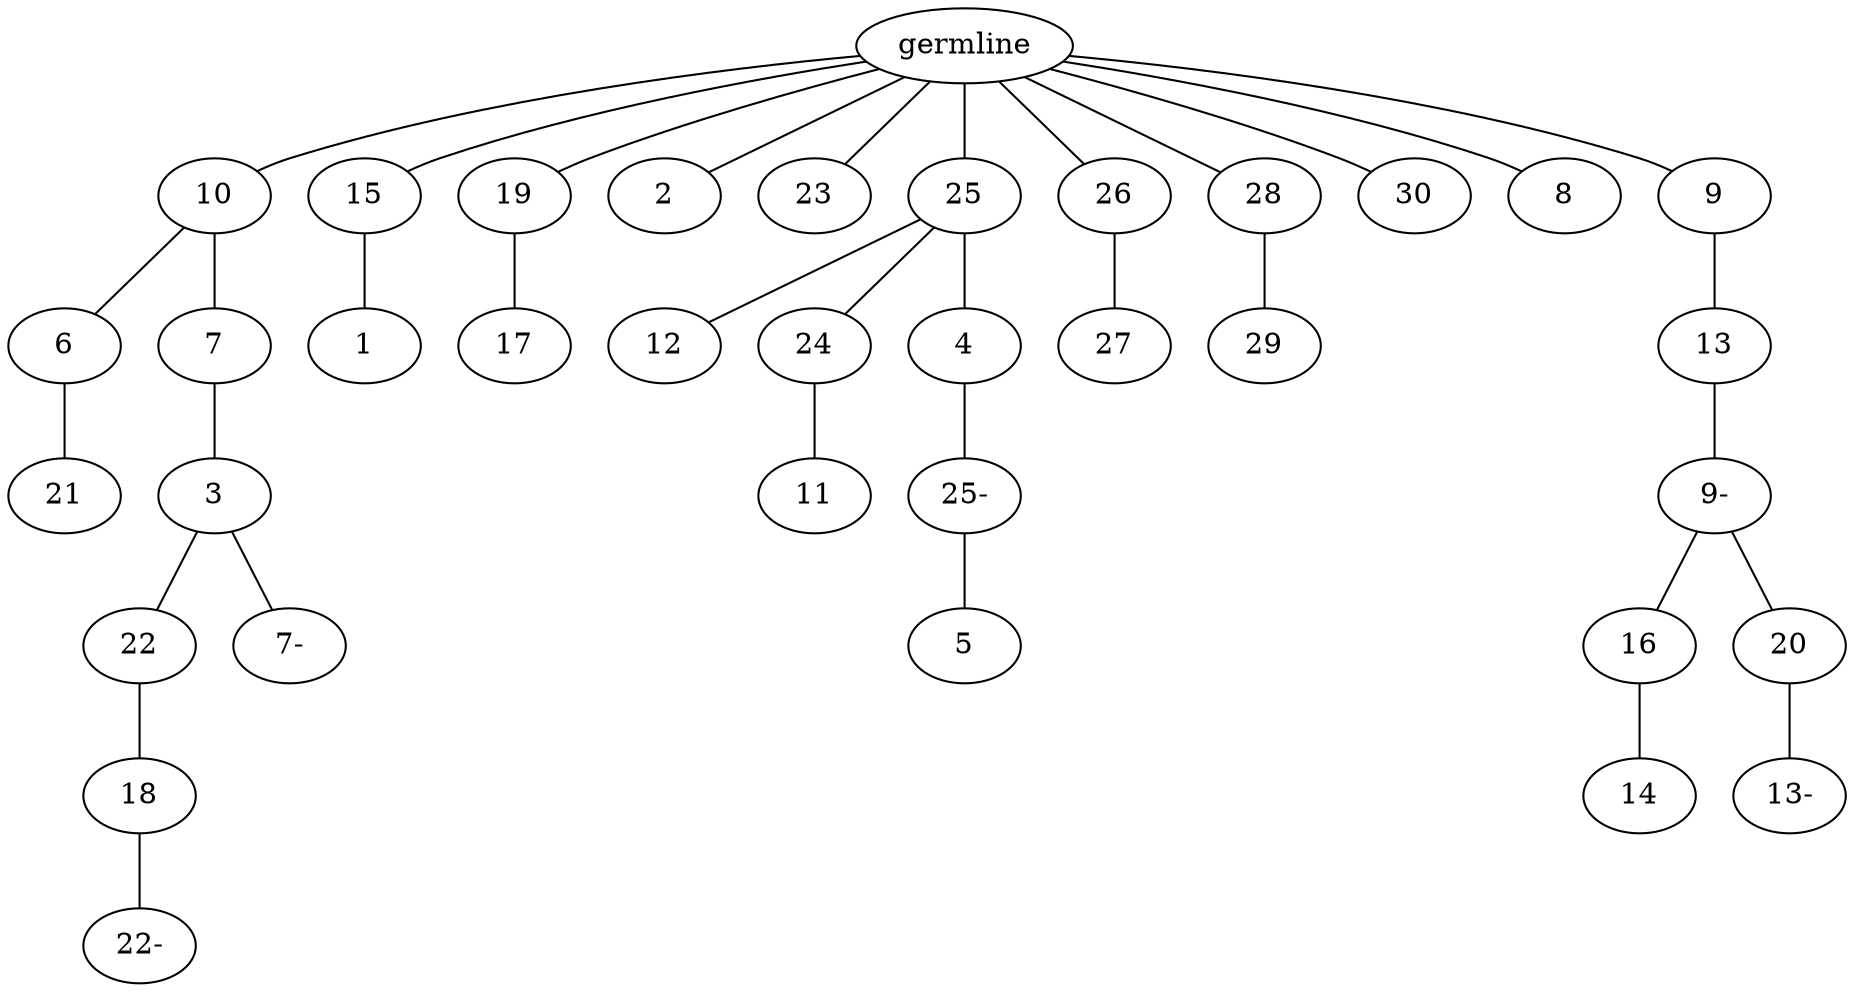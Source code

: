 graph tree {
    "140559559822496" [label="germline"];
    "140559560063872" [label="10"];
    "140559560064448" [label="6"];
    "140559560063824" [label="21"];
    "140559560062144" [label="7"];
    "140559560063776" [label="3"];
    "140559560062768" [label="22"];
    "140559560043968" [label="18"];
    "140559559945520" [label="22-"];
    "140559560064304" [label="7-"];
    "140559560064928" [label="15"];
    "140559560062720" [label="1"];
    "140559560063056" [label="19"];
    "140559560062912" [label="17"];
    "140559560064688" [label="2"];
    "140559560061328" [label="23"];
    "140559560064400" [label="25"];
    "140559560063392" [label="12"];
    "140559560061952" [label="24"];
    "140559560060992" [label="11"];
    "140559560063728" [label="4"];
    "140559559945712" [label="25-"];
    "140559559946144" [label="5"];
    "140559560062864" [label="26"];
    "140559560063248" [label="27"];
    "140559560063920" [label="28"];
    "140559559945424" [label="29"];
    "140559560061904" [label="30"];
    "140559560062672" [label="8"];
    "140559559944560" [label="9"];
    "140559559945472" [label="13"];
    "140559559944320" [label="9-"];
    "140559559943456" [label="16"];
    "140559559945616" [label="14"];
    "140559559944704" [label="20"];
    "140559559944800" [label="13-"];
    "140559559822496" -- "140559560063872";
    "140559559822496" -- "140559560064928";
    "140559559822496" -- "140559560063056";
    "140559559822496" -- "140559560064688";
    "140559559822496" -- "140559560061328";
    "140559559822496" -- "140559560064400";
    "140559559822496" -- "140559560062864";
    "140559559822496" -- "140559560063920";
    "140559559822496" -- "140559560061904";
    "140559559822496" -- "140559560062672";
    "140559559822496" -- "140559559944560";
    "140559560063872" -- "140559560064448";
    "140559560063872" -- "140559560062144";
    "140559560064448" -- "140559560063824";
    "140559560062144" -- "140559560063776";
    "140559560063776" -- "140559560062768";
    "140559560063776" -- "140559560064304";
    "140559560062768" -- "140559560043968";
    "140559560043968" -- "140559559945520";
    "140559560064928" -- "140559560062720";
    "140559560063056" -- "140559560062912";
    "140559560064400" -- "140559560063392";
    "140559560064400" -- "140559560061952";
    "140559560064400" -- "140559560063728";
    "140559560061952" -- "140559560060992";
    "140559560063728" -- "140559559945712";
    "140559559945712" -- "140559559946144";
    "140559560062864" -- "140559560063248";
    "140559560063920" -- "140559559945424";
    "140559559944560" -- "140559559945472";
    "140559559945472" -- "140559559944320";
    "140559559944320" -- "140559559943456";
    "140559559944320" -- "140559559944704";
    "140559559943456" -- "140559559945616";
    "140559559944704" -- "140559559944800";
}
